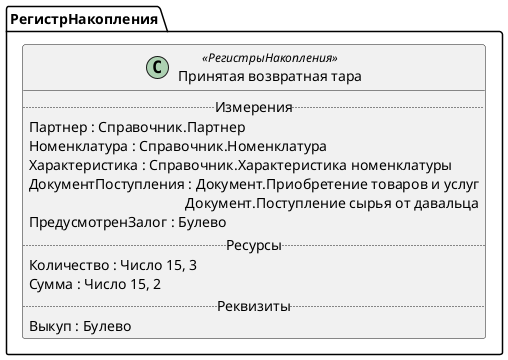 ﻿@startuml ПринятаяВозвратнаяТара
'!include templates.wsd
'..\include templates.wsd
class РегистрНакопления.ПринятаяВозвратнаяТара as "Принятая возвратная тара" <<РегистрыНакопления>>
{
..Измерения..
Партнер : Справочник.Партнер
Номенклатура : Справочник.Номенклатура
Характеристика : Справочник.Характеристика номенклатуры
ДокументПоступления : Документ.Приобретение товаров и услуг\rДокумент.Поступление сырья от давальца
ПредусмотренЗалог : Булево
..Ресурсы..
Количество : Число 15, 3
Сумма : Число 15, 2
..Реквизиты..
Выкуп : Булево
}
@enduml
